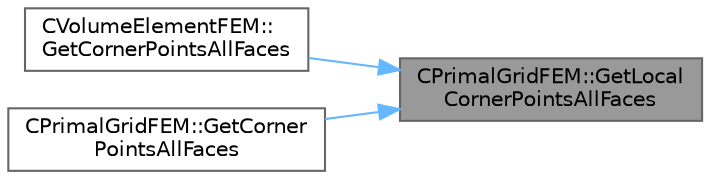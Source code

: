 digraph "CPrimalGridFEM::GetLocalCornerPointsAllFaces"
{
 // LATEX_PDF_SIZE
  bgcolor="transparent";
  edge [fontname=Helvetica,fontsize=10,labelfontname=Helvetica,labelfontsize=10];
  node [fontname=Helvetica,fontsize=10,shape=box,height=0.2,width=0.4];
  rankdir="RL";
  Node1 [id="Node000001",label="CPrimalGridFEM::GetLocal\lCornerPointsAllFaces",height=0.2,width=0.4,color="gray40", fillcolor="grey60", style="filled", fontcolor="black",tooltip="Static member function to get the local the corner points of all the faces of this element...."];
  Node1 -> Node2 [id="edge1_Node000001_Node000002",dir="back",color="steelblue1",style="solid",tooltip=" "];
  Node2 [id="Node000002",label="CVolumeElementFEM::\lGetCornerPointsAllFaces",height=0.2,width=0.4,color="grey40", fillcolor="white", style="filled",URL="$classCVolumeElementFEM.html#a66d631783d0af82815effed04881bfbf",tooltip="Get all the corner points of all the faces of this element. It must be made sure that the numbering o..."];
  Node1 -> Node3 [id="edge2_Node000001_Node000003",dir="back",color="steelblue1",style="solid",tooltip=" "];
  Node3 [id="Node000003",label="CPrimalGridFEM::GetCorner\lPointsAllFaces",height=0.2,width=0.4,color="grey40", fillcolor="white", style="filled",URL="$classCPrimalGridFEM.html#aaa086beb057f409aadfc173bbf6c3197",tooltip="Get all the corner points of all the faces of this element. It must be made sure that the numbering o..."];
}

